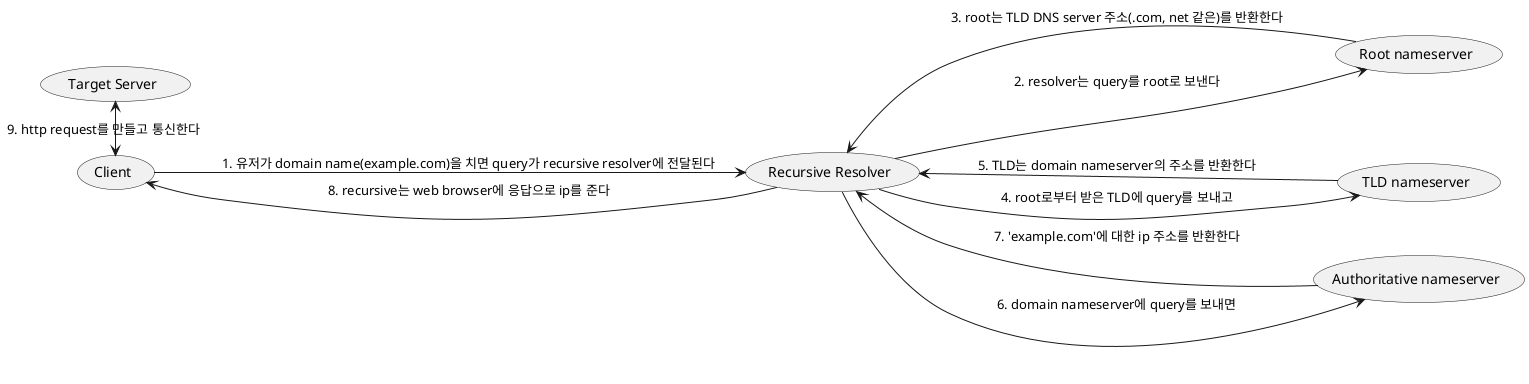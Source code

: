 @startuml
left to right direction

usecase "Recursive Resolver" as recursive
usecase "Authoritative nameserver" as auth
usecase "TLD nameserver" as tld
usecase "Root nameserver" as root

(Client) --> recursive: 1. 유저가 domain name(example.com)을 치면 query가 recursive resolver에 전달된다
recursive --> root: 2. resolver는 query를 root로 보낸다
recursive <- root: 3. root는 TLD DNS server 주소(.com, net 같은)를 반환한다
recursive --> tld: 4. root로부터 받은 TLD에 query를 보내고
recursive <- tld: 5. TLD는 domain nameserver의 주소를 반환한다
recursive --> auth: 6. domain nameserver에 query를 보내면
recursive <- auth: 7. 'example.com'에 대한 ip 주소를 반환한다

(Client) <-- recursive: 8. recursive는 web browser에 응답으로 ip를 준다

(Target Server) <-right-> (Client): 9. http request를 만들고 통신한다

@enduml
